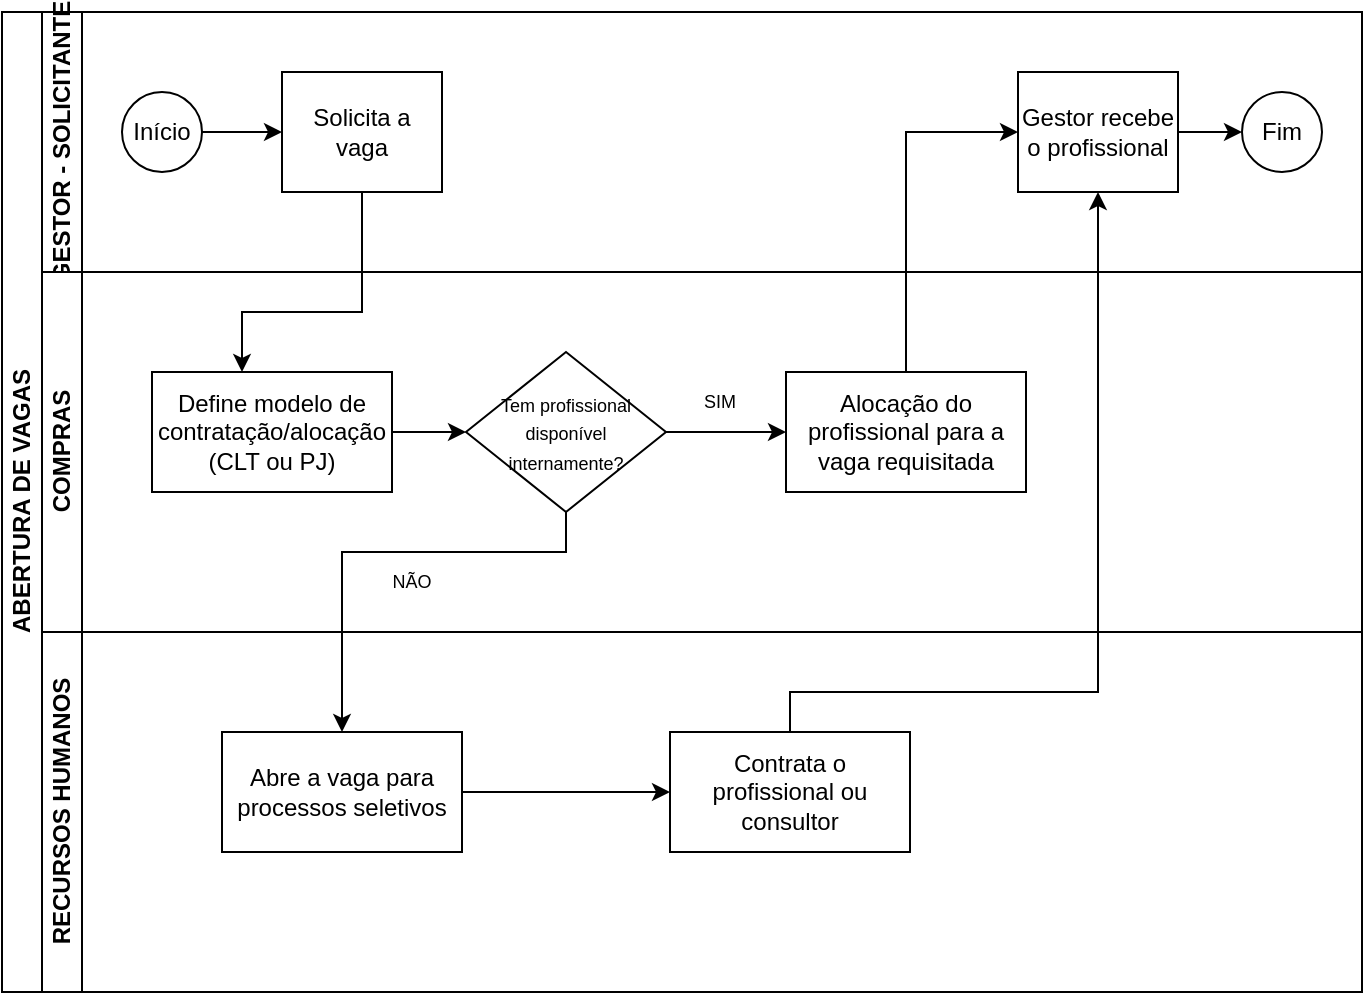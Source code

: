 <mxfile version="15.6.0" type="github">
  <diagram id="prtHgNgQTEPvFCAcTncT" name="Page-1">
    <mxGraphModel dx="1673" dy="896" grid="1" gridSize="10" guides="1" tooltips="1" connect="1" arrows="1" fold="1" page="1" pageScale="1" pageWidth="827" pageHeight="1169" math="0" shadow="0">
      <root>
        <mxCell id="0" />
        <mxCell id="1" parent="0" />
        <mxCell id="dNxyNK7c78bLwvsdeMH5-19" value="ABERTURA DE VAGAS" style="swimlane;html=1;childLayout=stackLayout;resizeParent=1;resizeParentMax=0;horizontal=0;startSize=20;horizontalStack=0;" parent="1" vertex="1">
          <mxGeometry x="120" y="120" width="680" height="490" as="geometry" />
        </mxCell>
        <mxCell id="dNxyNK7c78bLwvsdeMH5-20" value="GESTOR - SOLICITANTE" style="swimlane;html=1;startSize=20;horizontal=0;" parent="dNxyNK7c78bLwvsdeMH5-19" vertex="1">
          <mxGeometry x="20" width="660" height="130" as="geometry" />
        </mxCell>
        <mxCell id="dNxyNK7c78bLwvsdeMH5-25" value="" style="edgeStyle=orthogonalEdgeStyle;rounded=0;orthogonalLoop=1;jettySize=auto;html=1;" parent="dNxyNK7c78bLwvsdeMH5-20" source="dNxyNK7c78bLwvsdeMH5-23" target="dNxyNK7c78bLwvsdeMH5-24" edge="1">
          <mxGeometry relative="1" as="geometry" />
        </mxCell>
        <mxCell id="dNxyNK7c78bLwvsdeMH5-23" value="Início" style="ellipse;whiteSpace=wrap;html=1;" parent="dNxyNK7c78bLwvsdeMH5-20" vertex="1">
          <mxGeometry x="40" y="40" width="40" height="40" as="geometry" />
        </mxCell>
        <mxCell id="dNxyNK7c78bLwvsdeMH5-24" value="Solicita a vaga" style="rounded=0;whiteSpace=wrap;html=1;fontFamily=Helvetica;fontSize=12;fontColor=#000000;align=center;" parent="dNxyNK7c78bLwvsdeMH5-20" vertex="1">
          <mxGeometry x="120" y="30" width="80" height="60" as="geometry" />
        </mxCell>
        <mxCell id="dNxyNK7c78bLwvsdeMH5-33" value="" style="edgeStyle=orthogonalEdgeStyle;rounded=0;orthogonalLoop=1;jettySize=auto;html=1;endArrow=classic;endFill=1;" parent="dNxyNK7c78bLwvsdeMH5-20" source="dNxyNK7c78bLwvsdeMH5-30" target="dNxyNK7c78bLwvsdeMH5-32" edge="1">
          <mxGeometry relative="1" as="geometry" />
        </mxCell>
        <mxCell id="dNxyNK7c78bLwvsdeMH5-30" value="Gestor recebe o profissional" style="rounded=0;whiteSpace=wrap;html=1;fontFamily=Helvetica;fontSize=12;fontColor=#000000;align=center;" parent="dNxyNK7c78bLwvsdeMH5-20" vertex="1">
          <mxGeometry x="488" y="30" width="80" height="60" as="geometry" />
        </mxCell>
        <mxCell id="dNxyNK7c78bLwvsdeMH5-32" value="Fim" style="ellipse;whiteSpace=wrap;html=1;" parent="dNxyNK7c78bLwvsdeMH5-20" vertex="1">
          <mxGeometry x="600" y="40" width="40" height="40" as="geometry" />
        </mxCell>
        <mxCell id="dNxyNK7c78bLwvsdeMH5-21" value="COMPRAS" style="swimlane;html=1;startSize=20;horizontal=0;" parent="dNxyNK7c78bLwvsdeMH5-19" vertex="1">
          <mxGeometry x="20" y="130" width="660" height="180" as="geometry" />
        </mxCell>
        <mxCell id="nxtkAqsVjzo1t75S3AbN-3" value="" style="edgeStyle=orthogonalEdgeStyle;rounded=0;orthogonalLoop=1;jettySize=auto;html=1;fontSize=9;" edge="1" parent="dNxyNK7c78bLwvsdeMH5-21" source="dNxyNK7c78bLwvsdeMH5-28" target="nxtkAqsVjzo1t75S3AbN-2">
          <mxGeometry relative="1" as="geometry" />
        </mxCell>
        <mxCell id="dNxyNK7c78bLwvsdeMH5-28" value="&lt;font style=&quot;font-size: 9px&quot;&gt;Tem profissional disponível internamente?&lt;/font&gt;" style="rhombus;whiteSpace=wrap;html=1;fontFamily=Helvetica;fontSize=12;fontColor=#000000;align=center;" parent="dNxyNK7c78bLwvsdeMH5-21" vertex="1">
          <mxGeometry x="212" y="40" width="100" height="80" as="geometry" />
        </mxCell>
        <mxCell id="nxtkAqsVjzo1t75S3AbN-2" value="Alocação do profissional para a vaga requisitada" style="whiteSpace=wrap;html=1;" vertex="1" parent="dNxyNK7c78bLwvsdeMH5-21">
          <mxGeometry x="372" y="50" width="120" height="60" as="geometry" />
        </mxCell>
        <mxCell id="nxtkAqsVjzo1t75S3AbN-5" value="SIM" style="text;html=1;strokeColor=none;fillColor=none;align=center;verticalAlign=middle;whiteSpace=wrap;rounded=0;fontSize=9;" vertex="1" parent="dNxyNK7c78bLwvsdeMH5-21">
          <mxGeometry x="309" y="50" width="60" height="30" as="geometry" />
        </mxCell>
        <mxCell id="nxtkAqsVjzo1t75S3AbN-12" value="" style="edgeStyle=orthogonalEdgeStyle;rounded=0;orthogonalLoop=1;jettySize=auto;html=1;fontSize=9;" edge="1" parent="dNxyNK7c78bLwvsdeMH5-21" source="nxtkAqsVjzo1t75S3AbN-9" target="dNxyNK7c78bLwvsdeMH5-28">
          <mxGeometry relative="1" as="geometry" />
        </mxCell>
        <mxCell id="nxtkAqsVjzo1t75S3AbN-9" value="Define modelo de contratação/alocação&lt;br&gt;(CLT ou PJ)" style="whiteSpace=wrap;html=1;rounded=0;" vertex="1" parent="dNxyNK7c78bLwvsdeMH5-21">
          <mxGeometry x="55" y="50" width="120" height="60" as="geometry" />
        </mxCell>
        <mxCell id="nxtkAqsVjzo1t75S3AbN-14" value="NÃO" style="text;html=1;strokeColor=none;fillColor=none;align=center;verticalAlign=middle;whiteSpace=wrap;rounded=0;fontSize=9;" vertex="1" parent="dNxyNK7c78bLwvsdeMH5-21">
          <mxGeometry x="155" y="140" width="60" height="30" as="geometry" />
        </mxCell>
        <mxCell id="nxtkAqsVjzo1t75S3AbN-4" value="" style="edgeStyle=orthogonalEdgeStyle;rounded=0;orthogonalLoop=1;jettySize=auto;html=1;fontSize=9;exitX=0.5;exitY=0;exitDx=0;exitDy=0;" edge="1" parent="dNxyNK7c78bLwvsdeMH5-19" source="nxtkAqsVjzo1t75S3AbN-2" target="dNxyNK7c78bLwvsdeMH5-30">
          <mxGeometry relative="1" as="geometry">
            <Array as="points">
              <mxPoint x="452" y="60" />
            </Array>
          </mxGeometry>
        </mxCell>
        <mxCell id="nxtkAqsVjzo1t75S3AbN-10" value="" style="edgeStyle=orthogonalEdgeStyle;rounded=0;orthogonalLoop=1;jettySize=auto;html=1;fontSize=9;" edge="1" parent="dNxyNK7c78bLwvsdeMH5-19" source="dNxyNK7c78bLwvsdeMH5-24" target="nxtkAqsVjzo1t75S3AbN-9">
          <mxGeometry relative="1" as="geometry">
            <Array as="points">
              <mxPoint x="180" y="150" />
              <mxPoint x="120" y="150" />
            </Array>
          </mxGeometry>
        </mxCell>
        <mxCell id="nxtkAqsVjzo1t75S3AbN-13" value="" style="edgeStyle=orthogonalEdgeStyle;rounded=0;orthogonalLoop=1;jettySize=auto;html=1;fontSize=9;entryX=0.5;entryY=0;entryDx=0;entryDy=0;exitX=0.5;exitY=1;exitDx=0;exitDy=0;" edge="1" parent="dNxyNK7c78bLwvsdeMH5-19" source="dNxyNK7c78bLwvsdeMH5-28" target="nxtkAqsVjzo1t75S3AbN-7">
          <mxGeometry relative="1" as="geometry">
            <Array as="points">
              <mxPoint x="282" y="270" />
              <mxPoint x="170" y="270" />
            </Array>
          </mxGeometry>
        </mxCell>
        <mxCell id="dNxyNK7c78bLwvsdeMH5-22" value="RECURSOS HUMANOS" style="swimlane;html=1;startSize=20;horizontal=0;" parent="dNxyNK7c78bLwvsdeMH5-19" vertex="1">
          <mxGeometry x="20" y="310" width="660" height="180" as="geometry" />
        </mxCell>
        <mxCell id="dNxyNK7c78bLwvsdeMH5-34" value="Contrata o profissional ou consultor" style="rounded=0;whiteSpace=wrap;html=1;fontFamily=Helvetica;fontSize=12;fontColor=#000000;align=center;" parent="dNxyNK7c78bLwvsdeMH5-22" vertex="1">
          <mxGeometry x="314" y="50" width="120" height="60" as="geometry" />
        </mxCell>
        <mxCell id="nxtkAqsVjzo1t75S3AbN-15" value="" style="edgeStyle=orthogonalEdgeStyle;rounded=0;orthogonalLoop=1;jettySize=auto;html=1;fontSize=9;" edge="1" parent="dNxyNK7c78bLwvsdeMH5-22" source="nxtkAqsVjzo1t75S3AbN-7" target="dNxyNK7c78bLwvsdeMH5-34">
          <mxGeometry relative="1" as="geometry" />
        </mxCell>
        <mxCell id="nxtkAqsVjzo1t75S3AbN-7" value="Abre a vaga para processos seletivos" style="whiteSpace=wrap;html=1;" vertex="1" parent="dNxyNK7c78bLwvsdeMH5-22">
          <mxGeometry x="90" y="50" width="120" height="60" as="geometry" />
        </mxCell>
        <mxCell id="nxtkAqsVjzo1t75S3AbN-16" value="" style="edgeStyle=orthogonalEdgeStyle;rounded=0;orthogonalLoop=1;jettySize=auto;html=1;fontSize=9;entryX=0.5;entryY=1;entryDx=0;entryDy=0;exitX=0.5;exitY=0;exitDx=0;exitDy=0;" edge="1" parent="dNxyNK7c78bLwvsdeMH5-19" source="dNxyNK7c78bLwvsdeMH5-34" target="dNxyNK7c78bLwvsdeMH5-30">
          <mxGeometry relative="1" as="geometry">
            <mxPoint x="350" y="90" as="targetPoint" />
            <Array as="points">
              <mxPoint x="394" y="340" />
              <mxPoint x="548" y="340" />
            </Array>
          </mxGeometry>
        </mxCell>
      </root>
    </mxGraphModel>
  </diagram>
</mxfile>
